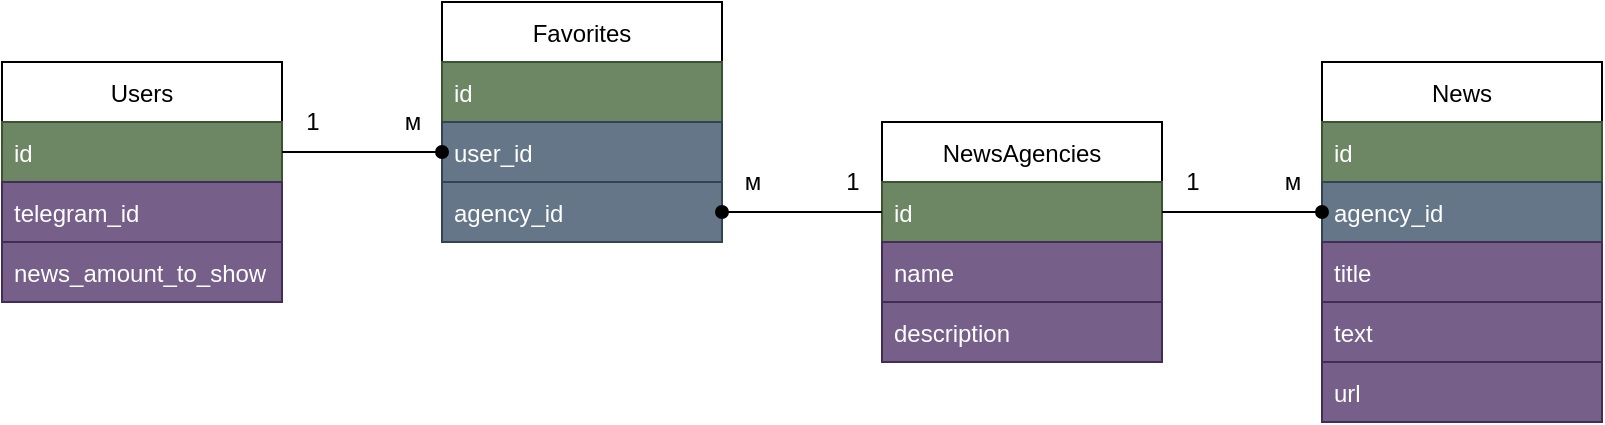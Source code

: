 <mxfile version="20.3.0" type="device"><diagram id="7mWmNQuJTY4hWm7MQry2" name="Страница 1"><mxGraphModel dx="1038" dy="689" grid="1" gridSize="10" guides="1" tooltips="1" connect="1" arrows="1" fold="1" page="1" pageScale="1" pageWidth="1169" pageHeight="827" math="0" shadow="0"><root><mxCell id="0"/><mxCell id="1" parent="0"/><mxCell id="NpEs5V7Ax3Eg16o4YVaM-1" value="Users" style="swimlane;fontStyle=0;childLayout=stackLayout;horizontal=1;startSize=30;horizontalStack=0;resizeParent=1;resizeParentMax=0;resizeLast=0;collapsible=1;marginBottom=0;" parent="1" vertex="1"><mxGeometry x="110" y="250" width="140" height="120" as="geometry"/></mxCell><mxCell id="NpEs5V7Ax3Eg16o4YVaM-2" value="id" style="text;strokeColor=#3A5431;fillColor=#6d8764;align=left;verticalAlign=middle;spacingLeft=4;spacingRight=4;overflow=hidden;points=[[0,0.5],[1,0.5]];portConstraint=eastwest;rotatable=0;fontColor=#ffffff;" parent="NpEs5V7Ax3Eg16o4YVaM-1" vertex="1"><mxGeometry y="30" width="140" height="30" as="geometry"/></mxCell><mxCell id="NpEs5V7Ax3Eg16o4YVaM-3" value="telegram_id" style="text;strokeColor=#432D57;fillColor=#76608a;align=left;verticalAlign=middle;spacingLeft=4;spacingRight=4;overflow=hidden;points=[[0,0.5],[1,0.5]];portConstraint=eastwest;rotatable=0;fontColor=#ffffff;" parent="NpEs5V7Ax3Eg16o4YVaM-1" vertex="1"><mxGeometry y="60" width="140" height="30" as="geometry"/></mxCell><mxCell id="NpEs5V7Ax3Eg16o4YVaM-4" value="news_amount_to_show" style="text;strokeColor=#432D57;fillColor=#76608a;align=left;verticalAlign=middle;spacingLeft=4;spacingRight=4;overflow=hidden;points=[[0,0.5],[1,0.5]];portConstraint=eastwest;rotatable=0;fontColor=#ffffff;" parent="NpEs5V7Ax3Eg16o4YVaM-1" vertex="1"><mxGeometry y="90" width="140" height="30" as="geometry"/></mxCell><mxCell id="NpEs5V7Ax3Eg16o4YVaM-6" value="NewsAgencies" style="swimlane;fontStyle=0;childLayout=stackLayout;horizontal=1;startSize=30;horizontalStack=0;resizeParent=1;resizeParentMax=0;resizeLast=0;collapsible=1;marginBottom=0;" parent="1" vertex="1"><mxGeometry x="550" y="280" width="140" height="120" as="geometry"/></mxCell><mxCell id="NpEs5V7Ax3Eg16o4YVaM-7" value="id" style="text;strokeColor=#3A5431;fillColor=#6d8764;align=left;verticalAlign=middle;spacingLeft=4;spacingRight=4;overflow=hidden;points=[[0,0.5],[1,0.5]];portConstraint=eastwest;rotatable=0;fontColor=#ffffff;" parent="NpEs5V7Ax3Eg16o4YVaM-6" vertex="1"><mxGeometry y="30" width="140" height="30" as="geometry"/></mxCell><mxCell id="NpEs5V7Ax3Eg16o4YVaM-8" value="name" style="text;strokeColor=#432D57;fillColor=#76608a;align=left;verticalAlign=middle;spacingLeft=4;spacingRight=4;overflow=hidden;points=[[0,0.5],[1,0.5]];portConstraint=eastwest;rotatable=0;fontColor=#ffffff;" parent="NpEs5V7Ax3Eg16o4YVaM-6" vertex="1"><mxGeometry y="60" width="140" height="30" as="geometry"/></mxCell><mxCell id="NpEs5V7Ax3Eg16o4YVaM-10" value="description" style="text;strokeColor=#432D57;fillColor=#76608a;align=left;verticalAlign=middle;spacingLeft=4;spacingRight=4;overflow=hidden;points=[[0,0.5],[1,0.5]];portConstraint=eastwest;rotatable=0;fontColor=#ffffff;" parent="NpEs5V7Ax3Eg16o4YVaM-6" vertex="1"><mxGeometry y="90" width="140" height="30" as="geometry"/></mxCell><mxCell id="NpEs5V7Ax3Eg16o4YVaM-12" value="Favorites" style="swimlane;fontStyle=0;childLayout=stackLayout;horizontal=1;startSize=30;horizontalStack=0;resizeParent=1;resizeParentMax=0;resizeLast=0;collapsible=1;marginBottom=0;" parent="1" vertex="1"><mxGeometry x="330" y="220" width="140" height="120" as="geometry"/></mxCell><mxCell id="NpEs5V7Ax3Eg16o4YVaM-13" value="id" style="text;strokeColor=#3A5431;fillColor=#6d8764;align=left;verticalAlign=middle;spacingLeft=4;spacingRight=4;overflow=hidden;points=[[0,0.5],[1,0.5]];portConstraint=eastwest;rotatable=0;fontColor=#ffffff;" parent="NpEs5V7Ax3Eg16o4YVaM-12" vertex="1"><mxGeometry y="30" width="140" height="30" as="geometry"/></mxCell><mxCell id="NpEs5V7Ax3Eg16o4YVaM-14" value="user_id" style="text;strokeColor=#314354;fillColor=#647687;align=left;verticalAlign=middle;spacingLeft=4;spacingRight=4;overflow=hidden;points=[[0,0.5],[1,0.5]];portConstraint=eastwest;rotatable=0;fontColor=#ffffff;" parent="NpEs5V7Ax3Eg16o4YVaM-12" vertex="1"><mxGeometry y="60" width="140" height="30" as="geometry"/></mxCell><mxCell id="NpEs5V7Ax3Eg16o4YVaM-15" value="agency_id" style="text;strokeColor=#314354;fillColor=#647687;align=left;verticalAlign=middle;spacingLeft=4;spacingRight=4;overflow=hidden;points=[[0,0.5],[1,0.5]];portConstraint=eastwest;rotatable=0;fontColor=#ffffff;" parent="NpEs5V7Ax3Eg16o4YVaM-12" vertex="1"><mxGeometry y="90" width="140" height="30" as="geometry"/></mxCell><mxCell id="NpEs5V7Ax3Eg16o4YVaM-16" value="News" style="swimlane;fontStyle=0;childLayout=stackLayout;horizontal=1;startSize=30;horizontalStack=0;resizeParent=1;resizeParentMax=0;resizeLast=0;collapsible=1;marginBottom=0;" parent="1" vertex="1"><mxGeometry x="770" y="250" width="140" height="180" as="geometry"/></mxCell><mxCell id="NpEs5V7Ax3Eg16o4YVaM-17" value="id" style="text;strokeColor=#3A5431;fillColor=#6d8764;align=left;verticalAlign=middle;spacingLeft=4;spacingRight=4;overflow=hidden;points=[[0,0.5],[1,0.5]];portConstraint=eastwest;rotatable=0;fontColor=#ffffff;" parent="NpEs5V7Ax3Eg16o4YVaM-16" vertex="1"><mxGeometry y="30" width="140" height="30" as="geometry"/></mxCell><mxCell id="NpEs5V7Ax3Eg16o4YVaM-23" value="agency_id" style="text;strokeColor=#314354;fillColor=#647687;align=left;verticalAlign=middle;spacingLeft=4;spacingRight=4;overflow=hidden;points=[[0,0.5],[1,0.5]];portConstraint=eastwest;rotatable=0;fontColor=#ffffff;" parent="NpEs5V7Ax3Eg16o4YVaM-16" vertex="1"><mxGeometry y="60" width="140" height="30" as="geometry"/></mxCell><mxCell id="NpEs5V7Ax3Eg16o4YVaM-18" value="title" style="text;strokeColor=#432D57;fillColor=#76608a;align=left;verticalAlign=middle;spacingLeft=4;spacingRight=4;overflow=hidden;points=[[0,0.5],[1,0.5]];portConstraint=eastwest;rotatable=0;fontColor=#ffffff;" parent="NpEs5V7Ax3Eg16o4YVaM-16" vertex="1"><mxGeometry y="90" width="140" height="30" as="geometry"/></mxCell><mxCell id="NpEs5V7Ax3Eg16o4YVaM-19" value="text" style="text;strokeColor=#432D57;fillColor=#76608a;align=left;verticalAlign=middle;spacingLeft=4;spacingRight=4;overflow=hidden;points=[[0,0.5],[1,0.5]];portConstraint=eastwest;rotatable=0;fontColor=#ffffff;" parent="NpEs5V7Ax3Eg16o4YVaM-16" vertex="1"><mxGeometry y="120" width="140" height="30" as="geometry"/></mxCell><mxCell id="NpEs5V7Ax3Eg16o4YVaM-20" value="url" style="text;strokeColor=#432D57;fillColor=#76608a;align=left;verticalAlign=middle;spacingLeft=4;spacingRight=4;overflow=hidden;points=[[0,0.5],[1,0.5]];portConstraint=eastwest;rotatable=0;fontColor=#ffffff;" parent="NpEs5V7Ax3Eg16o4YVaM-16" vertex="1"><mxGeometry y="150" width="140" height="30" as="geometry"/></mxCell><mxCell id="NpEs5V7Ax3Eg16o4YVaM-21" style="edgeStyle=orthogonalEdgeStyle;rounded=0;orthogonalLoop=1;jettySize=auto;html=1;exitX=1;exitY=0.5;exitDx=0;exitDy=0;entryX=0;entryY=0.5;entryDx=0;entryDy=0;endArrow=oval;endFill=1;" parent="1" source="NpEs5V7Ax3Eg16o4YVaM-2" target="NpEs5V7Ax3Eg16o4YVaM-14" edge="1"><mxGeometry relative="1" as="geometry"/></mxCell><mxCell id="NpEs5V7Ax3Eg16o4YVaM-22" style="edgeStyle=orthogonalEdgeStyle;rounded=0;orthogonalLoop=1;jettySize=auto;html=1;entryX=1;entryY=0.5;entryDx=0;entryDy=0;endArrow=oval;endFill=1;" parent="1" source="NpEs5V7Ax3Eg16o4YVaM-7" target="NpEs5V7Ax3Eg16o4YVaM-15" edge="1"><mxGeometry relative="1" as="geometry"/></mxCell><mxCell id="NpEs5V7Ax3Eg16o4YVaM-24" style="edgeStyle=orthogonalEdgeStyle;rounded=0;orthogonalLoop=1;jettySize=auto;html=1;exitX=1;exitY=0.5;exitDx=0;exitDy=0;entryX=0;entryY=0.5;entryDx=0;entryDy=0;endArrow=oval;endFill=1;" parent="1" source="NpEs5V7Ax3Eg16o4YVaM-7" target="NpEs5V7Ax3Eg16o4YVaM-23" edge="1"><mxGeometry relative="1" as="geometry"/></mxCell><mxCell id="NpEs5V7Ax3Eg16o4YVaM-25" value="1" style="text;html=1;align=center;verticalAlign=middle;resizable=0;points=[];autosize=1;strokeColor=none;fillColor=none;" parent="1" vertex="1"><mxGeometry x="250" y="265" width="30" height="30" as="geometry"/></mxCell><mxCell id="NpEs5V7Ax3Eg16o4YVaM-26" value="1" style="text;html=1;align=center;verticalAlign=middle;resizable=0;points=[];autosize=1;strokeColor=none;fillColor=none;" parent="1" vertex="1"><mxGeometry x="520" y="295" width="30" height="30" as="geometry"/></mxCell><mxCell id="NpEs5V7Ax3Eg16o4YVaM-27" value="1" style="text;html=1;align=center;verticalAlign=middle;resizable=0;points=[];autosize=1;strokeColor=none;fillColor=none;" parent="1" vertex="1"><mxGeometry x="690" y="295" width="30" height="30" as="geometry"/></mxCell><mxCell id="NpEs5V7Ax3Eg16o4YVaM-28" value="м" style="text;html=1;align=center;verticalAlign=middle;resizable=0;points=[];autosize=1;strokeColor=none;fillColor=none;" parent="1" vertex="1"><mxGeometry x="300" y="265" width="30" height="30" as="geometry"/></mxCell><mxCell id="NpEs5V7Ax3Eg16o4YVaM-29" value="м" style="text;html=1;align=center;verticalAlign=middle;resizable=0;points=[];autosize=1;strokeColor=none;fillColor=none;" parent="1" vertex="1"><mxGeometry x="470" y="295" width="30" height="30" as="geometry"/></mxCell><mxCell id="NpEs5V7Ax3Eg16o4YVaM-30" value="м" style="text;html=1;align=center;verticalAlign=middle;resizable=0;points=[];autosize=1;strokeColor=none;fillColor=none;" parent="1" vertex="1"><mxGeometry x="740" y="295" width="30" height="30" as="geometry"/></mxCell></root></mxGraphModel></diagram></mxfile>